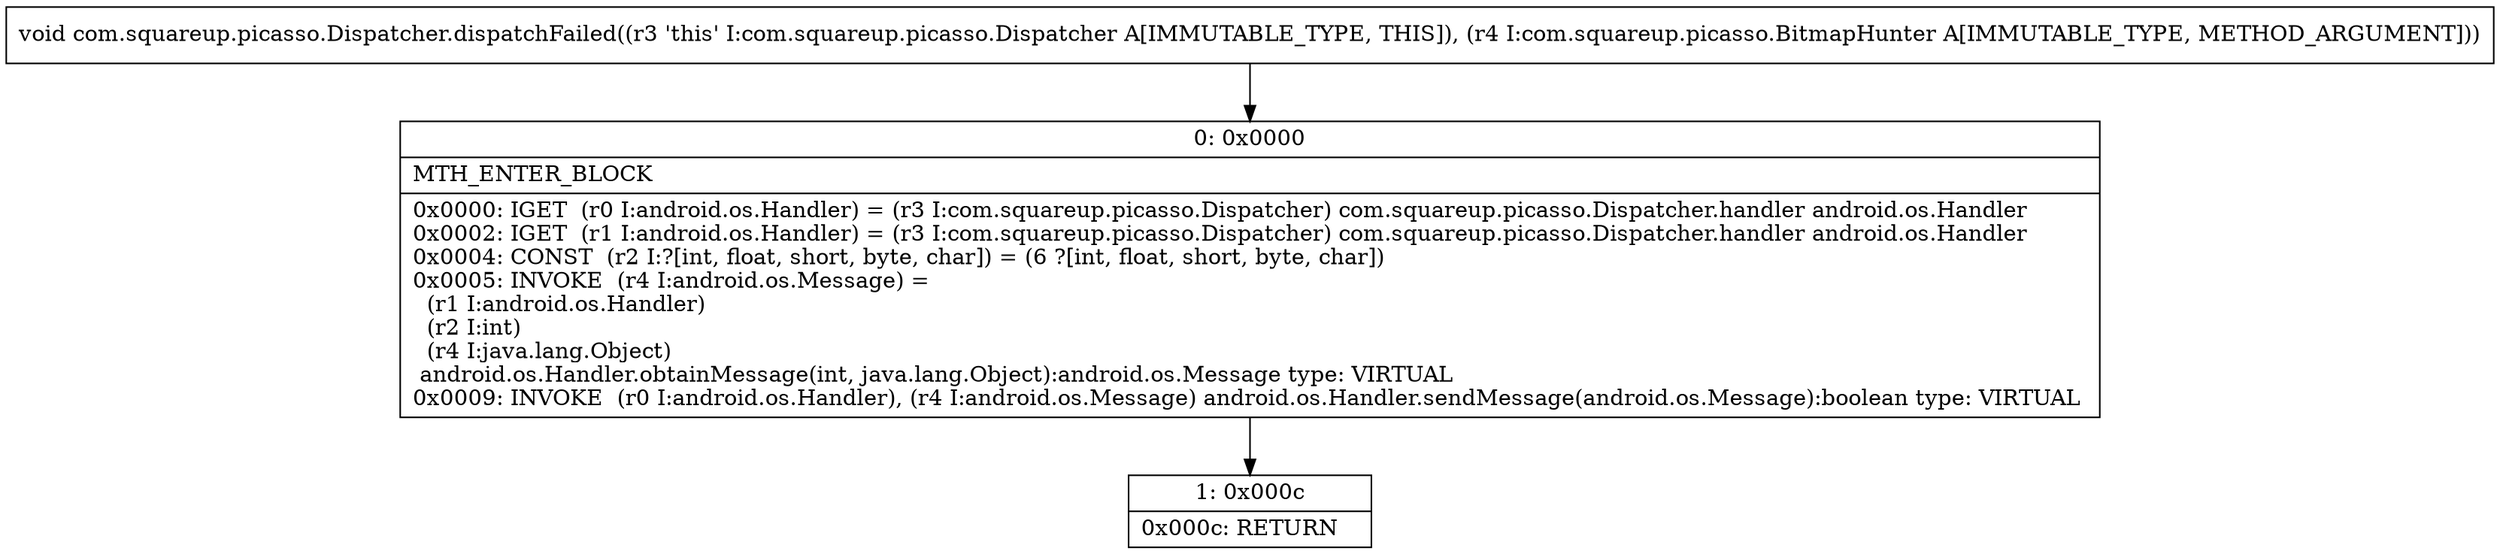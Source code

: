 digraph "CFG forcom.squareup.picasso.Dispatcher.dispatchFailed(Lcom\/squareup\/picasso\/BitmapHunter;)V" {
Node_0 [shape=record,label="{0\:\ 0x0000|MTH_ENTER_BLOCK\l|0x0000: IGET  (r0 I:android.os.Handler) = (r3 I:com.squareup.picasso.Dispatcher) com.squareup.picasso.Dispatcher.handler android.os.Handler \l0x0002: IGET  (r1 I:android.os.Handler) = (r3 I:com.squareup.picasso.Dispatcher) com.squareup.picasso.Dispatcher.handler android.os.Handler \l0x0004: CONST  (r2 I:?[int, float, short, byte, char]) = (6 ?[int, float, short, byte, char]) \l0x0005: INVOKE  (r4 I:android.os.Message) = \l  (r1 I:android.os.Handler)\l  (r2 I:int)\l  (r4 I:java.lang.Object)\l android.os.Handler.obtainMessage(int, java.lang.Object):android.os.Message type: VIRTUAL \l0x0009: INVOKE  (r0 I:android.os.Handler), (r4 I:android.os.Message) android.os.Handler.sendMessage(android.os.Message):boolean type: VIRTUAL \l}"];
Node_1 [shape=record,label="{1\:\ 0x000c|0x000c: RETURN   \l}"];
MethodNode[shape=record,label="{void com.squareup.picasso.Dispatcher.dispatchFailed((r3 'this' I:com.squareup.picasso.Dispatcher A[IMMUTABLE_TYPE, THIS]), (r4 I:com.squareup.picasso.BitmapHunter A[IMMUTABLE_TYPE, METHOD_ARGUMENT])) }"];
MethodNode -> Node_0;
Node_0 -> Node_1;
}

